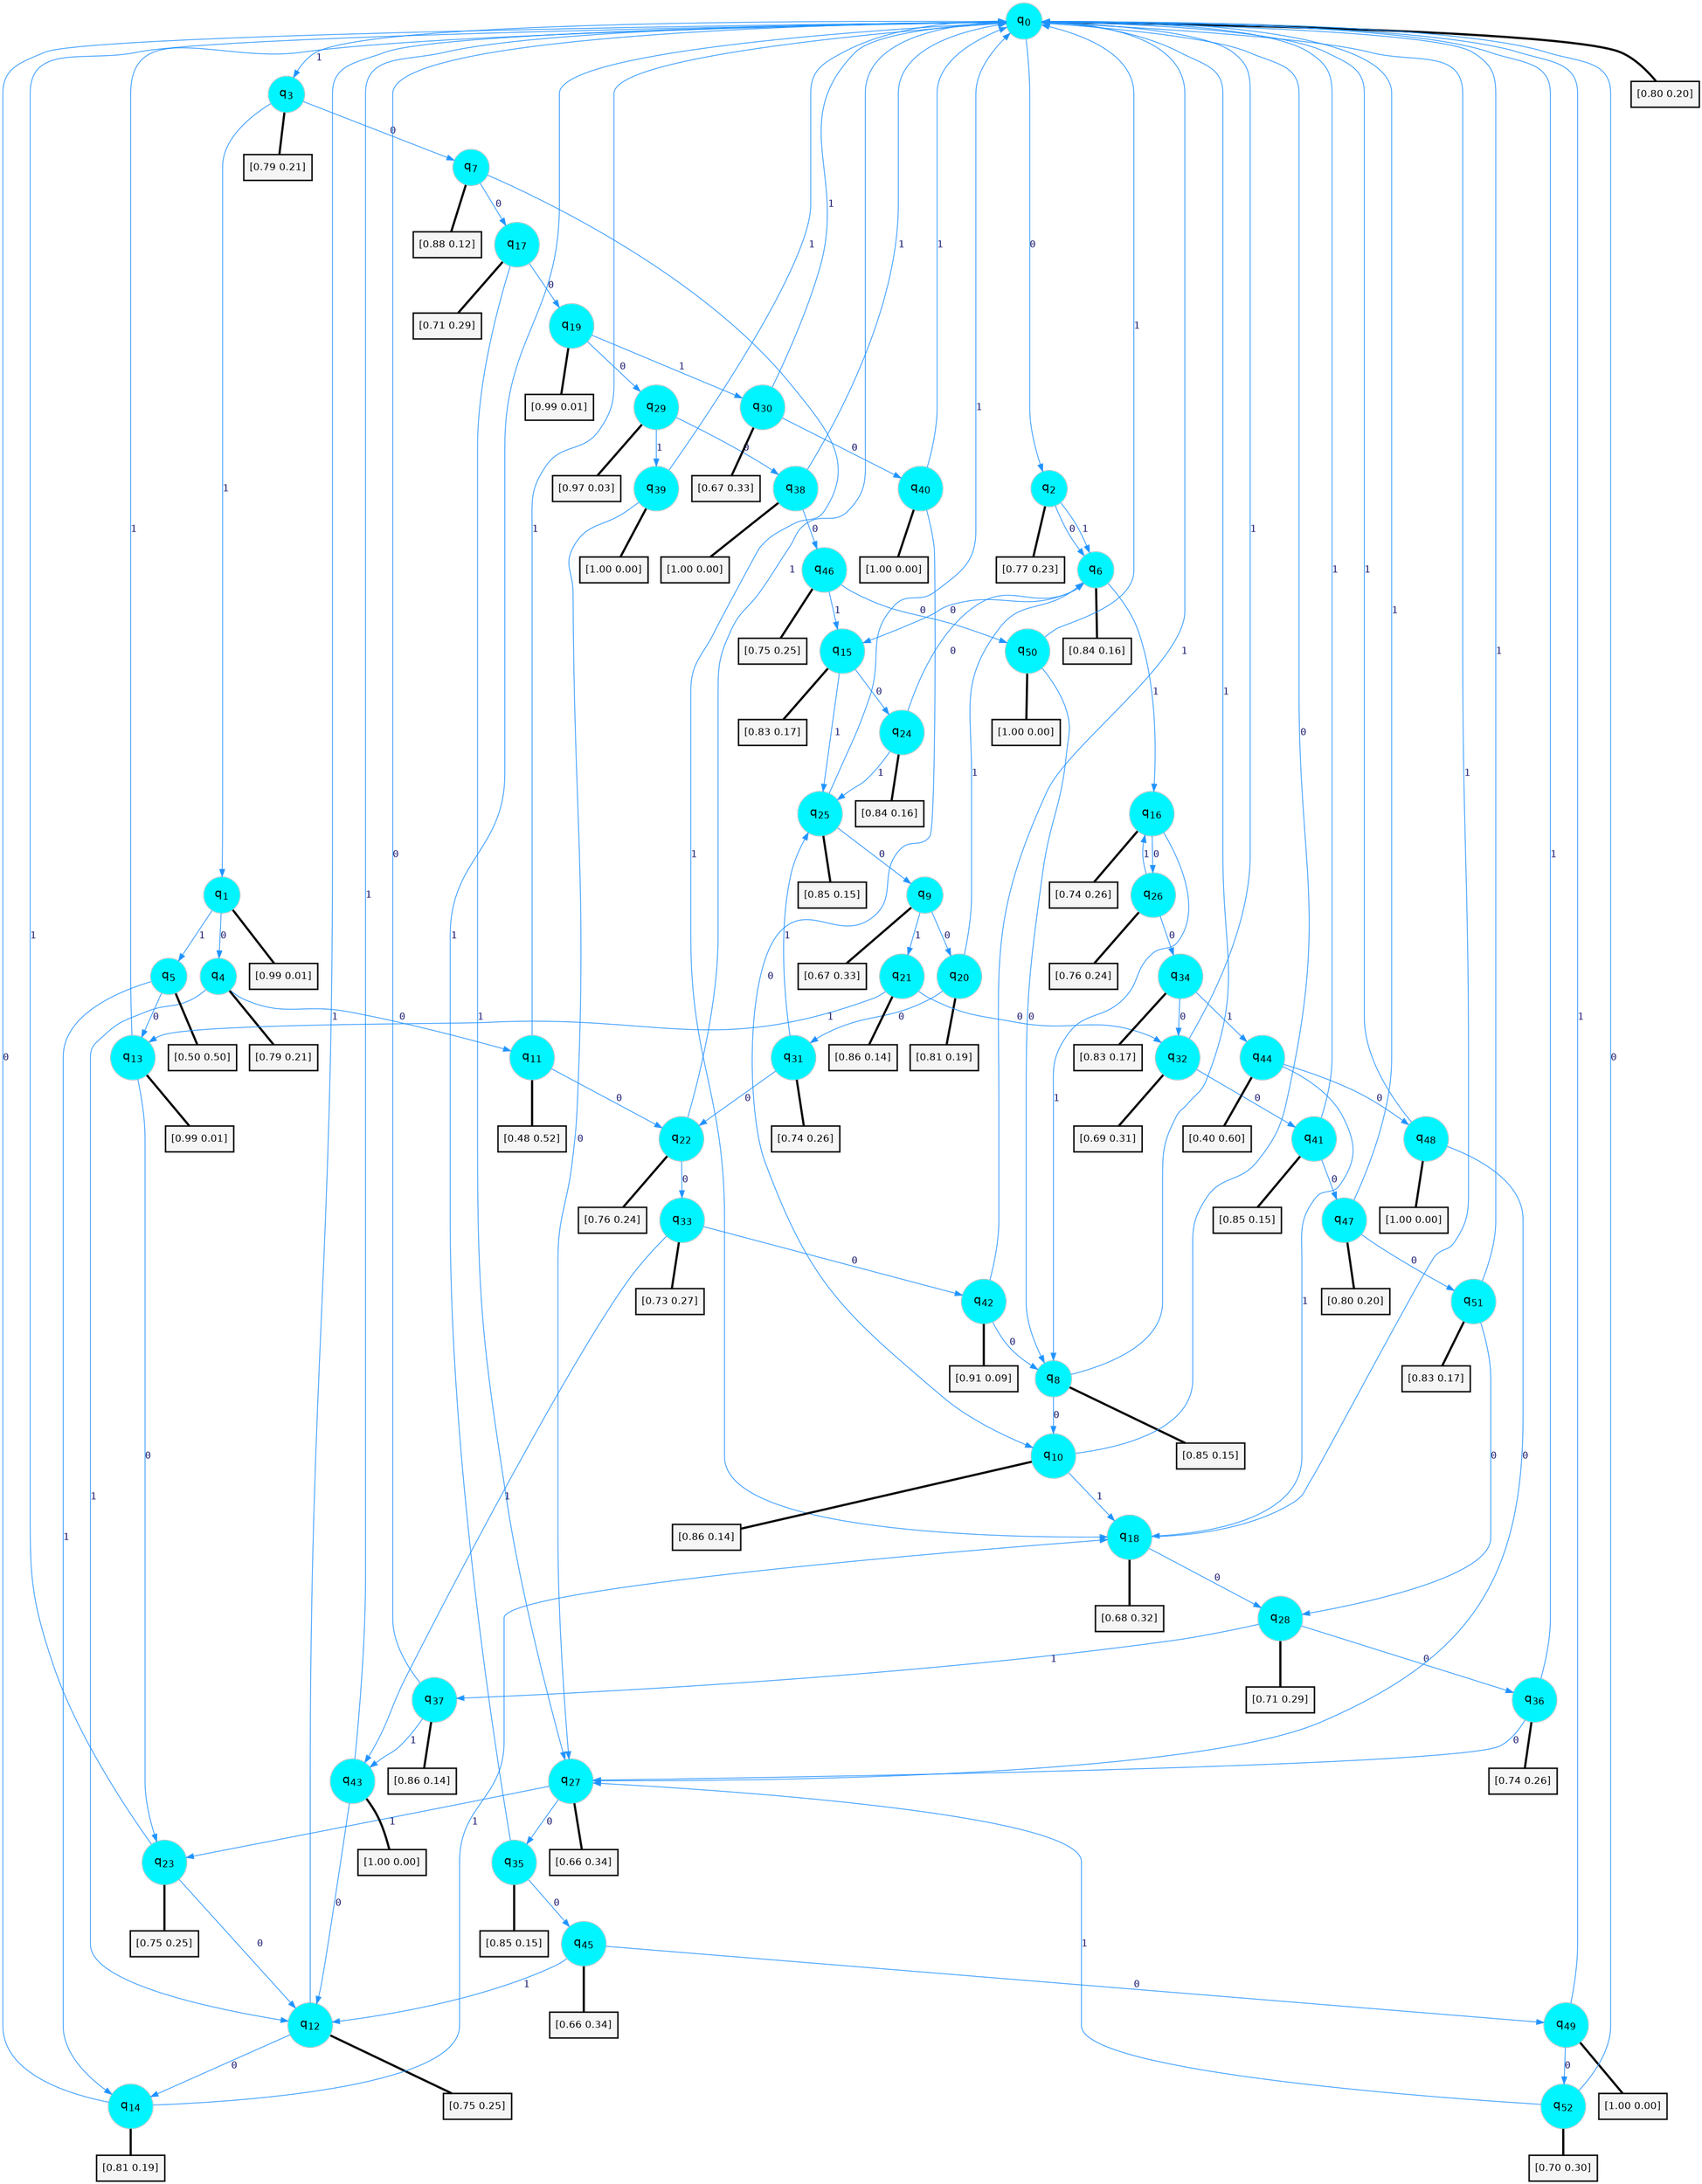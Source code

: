 digraph G {
graph [
bgcolor=transparent, dpi=300, rankdir=TD, size="40,25"];
node [
color=gray, fillcolor=turquoise1, fontcolor=black, fontname=Helvetica, fontsize=16, fontweight=bold, shape=circle, style=filled];
edge [
arrowsize=1, color=dodgerblue1, fontcolor=midnightblue, fontname=courier, fontweight=bold, penwidth=1, style=solid, weight=20];
0[label=<q<SUB>0</SUB>>];
1[label=<q<SUB>1</SUB>>];
2[label=<q<SUB>2</SUB>>];
3[label=<q<SUB>3</SUB>>];
4[label=<q<SUB>4</SUB>>];
5[label=<q<SUB>5</SUB>>];
6[label=<q<SUB>6</SUB>>];
7[label=<q<SUB>7</SUB>>];
8[label=<q<SUB>8</SUB>>];
9[label=<q<SUB>9</SUB>>];
10[label=<q<SUB>10</SUB>>];
11[label=<q<SUB>11</SUB>>];
12[label=<q<SUB>12</SUB>>];
13[label=<q<SUB>13</SUB>>];
14[label=<q<SUB>14</SUB>>];
15[label=<q<SUB>15</SUB>>];
16[label=<q<SUB>16</SUB>>];
17[label=<q<SUB>17</SUB>>];
18[label=<q<SUB>18</SUB>>];
19[label=<q<SUB>19</SUB>>];
20[label=<q<SUB>20</SUB>>];
21[label=<q<SUB>21</SUB>>];
22[label=<q<SUB>22</SUB>>];
23[label=<q<SUB>23</SUB>>];
24[label=<q<SUB>24</SUB>>];
25[label=<q<SUB>25</SUB>>];
26[label=<q<SUB>26</SUB>>];
27[label=<q<SUB>27</SUB>>];
28[label=<q<SUB>28</SUB>>];
29[label=<q<SUB>29</SUB>>];
30[label=<q<SUB>30</SUB>>];
31[label=<q<SUB>31</SUB>>];
32[label=<q<SUB>32</SUB>>];
33[label=<q<SUB>33</SUB>>];
34[label=<q<SUB>34</SUB>>];
35[label=<q<SUB>35</SUB>>];
36[label=<q<SUB>36</SUB>>];
37[label=<q<SUB>37</SUB>>];
38[label=<q<SUB>38</SUB>>];
39[label=<q<SUB>39</SUB>>];
40[label=<q<SUB>40</SUB>>];
41[label=<q<SUB>41</SUB>>];
42[label=<q<SUB>42</SUB>>];
43[label=<q<SUB>43</SUB>>];
44[label=<q<SUB>44</SUB>>];
45[label=<q<SUB>45</SUB>>];
46[label=<q<SUB>46</SUB>>];
47[label=<q<SUB>47</SUB>>];
48[label=<q<SUB>48</SUB>>];
49[label=<q<SUB>49</SUB>>];
50[label=<q<SUB>50</SUB>>];
51[label=<q<SUB>51</SUB>>];
52[label=<q<SUB>52</SUB>>];
53[label="[0.80 0.20]", shape=box,fontcolor=black, fontname=Helvetica, fontsize=14, penwidth=2, fillcolor=whitesmoke,color=black];
54[label="[0.99 0.01]", shape=box,fontcolor=black, fontname=Helvetica, fontsize=14, penwidth=2, fillcolor=whitesmoke,color=black];
55[label="[0.77 0.23]", shape=box,fontcolor=black, fontname=Helvetica, fontsize=14, penwidth=2, fillcolor=whitesmoke,color=black];
56[label="[0.79 0.21]", shape=box,fontcolor=black, fontname=Helvetica, fontsize=14, penwidth=2, fillcolor=whitesmoke,color=black];
57[label="[0.79 0.21]", shape=box,fontcolor=black, fontname=Helvetica, fontsize=14, penwidth=2, fillcolor=whitesmoke,color=black];
58[label="[0.50 0.50]", shape=box,fontcolor=black, fontname=Helvetica, fontsize=14, penwidth=2, fillcolor=whitesmoke,color=black];
59[label="[0.84 0.16]", shape=box,fontcolor=black, fontname=Helvetica, fontsize=14, penwidth=2, fillcolor=whitesmoke,color=black];
60[label="[0.88 0.12]", shape=box,fontcolor=black, fontname=Helvetica, fontsize=14, penwidth=2, fillcolor=whitesmoke,color=black];
61[label="[0.85 0.15]", shape=box,fontcolor=black, fontname=Helvetica, fontsize=14, penwidth=2, fillcolor=whitesmoke,color=black];
62[label="[0.67 0.33]", shape=box,fontcolor=black, fontname=Helvetica, fontsize=14, penwidth=2, fillcolor=whitesmoke,color=black];
63[label="[0.86 0.14]", shape=box,fontcolor=black, fontname=Helvetica, fontsize=14, penwidth=2, fillcolor=whitesmoke,color=black];
64[label="[0.48 0.52]", shape=box,fontcolor=black, fontname=Helvetica, fontsize=14, penwidth=2, fillcolor=whitesmoke,color=black];
65[label="[0.75 0.25]", shape=box,fontcolor=black, fontname=Helvetica, fontsize=14, penwidth=2, fillcolor=whitesmoke,color=black];
66[label="[0.99 0.01]", shape=box,fontcolor=black, fontname=Helvetica, fontsize=14, penwidth=2, fillcolor=whitesmoke,color=black];
67[label="[0.81 0.19]", shape=box,fontcolor=black, fontname=Helvetica, fontsize=14, penwidth=2, fillcolor=whitesmoke,color=black];
68[label="[0.83 0.17]", shape=box,fontcolor=black, fontname=Helvetica, fontsize=14, penwidth=2, fillcolor=whitesmoke,color=black];
69[label="[0.74 0.26]", shape=box,fontcolor=black, fontname=Helvetica, fontsize=14, penwidth=2, fillcolor=whitesmoke,color=black];
70[label="[0.71 0.29]", shape=box,fontcolor=black, fontname=Helvetica, fontsize=14, penwidth=2, fillcolor=whitesmoke,color=black];
71[label="[0.68 0.32]", shape=box,fontcolor=black, fontname=Helvetica, fontsize=14, penwidth=2, fillcolor=whitesmoke,color=black];
72[label="[0.99 0.01]", shape=box,fontcolor=black, fontname=Helvetica, fontsize=14, penwidth=2, fillcolor=whitesmoke,color=black];
73[label="[0.81 0.19]", shape=box,fontcolor=black, fontname=Helvetica, fontsize=14, penwidth=2, fillcolor=whitesmoke,color=black];
74[label="[0.86 0.14]", shape=box,fontcolor=black, fontname=Helvetica, fontsize=14, penwidth=2, fillcolor=whitesmoke,color=black];
75[label="[0.76 0.24]", shape=box,fontcolor=black, fontname=Helvetica, fontsize=14, penwidth=2, fillcolor=whitesmoke,color=black];
76[label="[0.75 0.25]", shape=box,fontcolor=black, fontname=Helvetica, fontsize=14, penwidth=2, fillcolor=whitesmoke,color=black];
77[label="[0.84 0.16]", shape=box,fontcolor=black, fontname=Helvetica, fontsize=14, penwidth=2, fillcolor=whitesmoke,color=black];
78[label="[0.85 0.15]", shape=box,fontcolor=black, fontname=Helvetica, fontsize=14, penwidth=2, fillcolor=whitesmoke,color=black];
79[label="[0.76 0.24]", shape=box,fontcolor=black, fontname=Helvetica, fontsize=14, penwidth=2, fillcolor=whitesmoke,color=black];
80[label="[0.66 0.34]", shape=box,fontcolor=black, fontname=Helvetica, fontsize=14, penwidth=2, fillcolor=whitesmoke,color=black];
81[label="[0.71 0.29]", shape=box,fontcolor=black, fontname=Helvetica, fontsize=14, penwidth=2, fillcolor=whitesmoke,color=black];
82[label="[0.97 0.03]", shape=box,fontcolor=black, fontname=Helvetica, fontsize=14, penwidth=2, fillcolor=whitesmoke,color=black];
83[label="[0.67 0.33]", shape=box,fontcolor=black, fontname=Helvetica, fontsize=14, penwidth=2, fillcolor=whitesmoke,color=black];
84[label="[0.74 0.26]", shape=box,fontcolor=black, fontname=Helvetica, fontsize=14, penwidth=2, fillcolor=whitesmoke,color=black];
85[label="[0.69 0.31]", shape=box,fontcolor=black, fontname=Helvetica, fontsize=14, penwidth=2, fillcolor=whitesmoke,color=black];
86[label="[0.73 0.27]", shape=box,fontcolor=black, fontname=Helvetica, fontsize=14, penwidth=2, fillcolor=whitesmoke,color=black];
87[label="[0.83 0.17]", shape=box,fontcolor=black, fontname=Helvetica, fontsize=14, penwidth=2, fillcolor=whitesmoke,color=black];
88[label="[0.85 0.15]", shape=box,fontcolor=black, fontname=Helvetica, fontsize=14, penwidth=2, fillcolor=whitesmoke,color=black];
89[label="[0.74 0.26]", shape=box,fontcolor=black, fontname=Helvetica, fontsize=14, penwidth=2, fillcolor=whitesmoke,color=black];
90[label="[0.86 0.14]", shape=box,fontcolor=black, fontname=Helvetica, fontsize=14, penwidth=2, fillcolor=whitesmoke,color=black];
91[label="[1.00 0.00]", shape=box,fontcolor=black, fontname=Helvetica, fontsize=14, penwidth=2, fillcolor=whitesmoke,color=black];
92[label="[1.00 0.00]", shape=box,fontcolor=black, fontname=Helvetica, fontsize=14, penwidth=2, fillcolor=whitesmoke,color=black];
93[label="[1.00 0.00]", shape=box,fontcolor=black, fontname=Helvetica, fontsize=14, penwidth=2, fillcolor=whitesmoke,color=black];
94[label="[0.85 0.15]", shape=box,fontcolor=black, fontname=Helvetica, fontsize=14, penwidth=2, fillcolor=whitesmoke,color=black];
95[label="[0.91 0.09]", shape=box,fontcolor=black, fontname=Helvetica, fontsize=14, penwidth=2, fillcolor=whitesmoke,color=black];
96[label="[1.00 0.00]", shape=box,fontcolor=black, fontname=Helvetica, fontsize=14, penwidth=2, fillcolor=whitesmoke,color=black];
97[label="[0.40 0.60]", shape=box,fontcolor=black, fontname=Helvetica, fontsize=14, penwidth=2, fillcolor=whitesmoke,color=black];
98[label="[0.66 0.34]", shape=box,fontcolor=black, fontname=Helvetica, fontsize=14, penwidth=2, fillcolor=whitesmoke,color=black];
99[label="[0.75 0.25]", shape=box,fontcolor=black, fontname=Helvetica, fontsize=14, penwidth=2, fillcolor=whitesmoke,color=black];
100[label="[0.80 0.20]", shape=box,fontcolor=black, fontname=Helvetica, fontsize=14, penwidth=2, fillcolor=whitesmoke,color=black];
101[label="[1.00 0.00]", shape=box,fontcolor=black, fontname=Helvetica, fontsize=14, penwidth=2, fillcolor=whitesmoke,color=black];
102[label="[1.00 0.00]", shape=box,fontcolor=black, fontname=Helvetica, fontsize=14, penwidth=2, fillcolor=whitesmoke,color=black];
103[label="[1.00 0.00]", shape=box,fontcolor=black, fontname=Helvetica, fontsize=14, penwidth=2, fillcolor=whitesmoke,color=black];
104[label="[0.83 0.17]", shape=box,fontcolor=black, fontname=Helvetica, fontsize=14, penwidth=2, fillcolor=whitesmoke,color=black];
105[label="[0.70 0.30]", shape=box,fontcolor=black, fontname=Helvetica, fontsize=14, penwidth=2, fillcolor=whitesmoke,color=black];
0->2 [label=0];
0->3 [label=1];
0->53 [arrowhead=none, penwidth=3,color=black];
1->4 [label=0];
1->5 [label=1];
1->54 [arrowhead=none, penwidth=3,color=black];
2->6 [label=0];
2->6 [label=1];
2->55 [arrowhead=none, penwidth=3,color=black];
3->7 [label=0];
3->1 [label=1];
3->56 [arrowhead=none, penwidth=3,color=black];
4->11 [label=0];
4->12 [label=1];
4->57 [arrowhead=none, penwidth=3,color=black];
5->13 [label=0];
5->14 [label=1];
5->58 [arrowhead=none, penwidth=3,color=black];
6->15 [label=0];
6->16 [label=1];
6->59 [arrowhead=none, penwidth=3,color=black];
7->17 [label=0];
7->18 [label=1];
7->60 [arrowhead=none, penwidth=3,color=black];
8->10 [label=0];
8->0 [label=1];
8->61 [arrowhead=none, penwidth=3,color=black];
9->20 [label=0];
9->21 [label=1];
9->62 [arrowhead=none, penwidth=3,color=black];
10->0 [label=0];
10->18 [label=1];
10->63 [arrowhead=none, penwidth=3,color=black];
11->22 [label=0];
11->0 [label=1];
11->64 [arrowhead=none, penwidth=3,color=black];
12->14 [label=0];
12->0 [label=1];
12->65 [arrowhead=none, penwidth=3,color=black];
13->23 [label=0];
13->0 [label=1];
13->66 [arrowhead=none, penwidth=3,color=black];
14->0 [label=0];
14->18 [label=1];
14->67 [arrowhead=none, penwidth=3,color=black];
15->24 [label=0];
15->25 [label=1];
15->68 [arrowhead=none, penwidth=3,color=black];
16->26 [label=0];
16->8 [label=1];
16->69 [arrowhead=none, penwidth=3,color=black];
17->19 [label=0];
17->27 [label=1];
17->70 [arrowhead=none, penwidth=3,color=black];
18->28 [label=0];
18->0 [label=1];
18->71 [arrowhead=none, penwidth=3,color=black];
19->29 [label=0];
19->30 [label=1];
19->72 [arrowhead=none, penwidth=3,color=black];
20->31 [label=0];
20->6 [label=1];
20->73 [arrowhead=none, penwidth=3,color=black];
21->32 [label=0];
21->13 [label=1];
21->74 [arrowhead=none, penwidth=3,color=black];
22->33 [label=0];
22->0 [label=1];
22->75 [arrowhead=none, penwidth=3,color=black];
23->12 [label=0];
23->0 [label=1];
23->76 [arrowhead=none, penwidth=3,color=black];
24->6 [label=0];
24->25 [label=1];
24->77 [arrowhead=none, penwidth=3,color=black];
25->9 [label=0];
25->0 [label=1];
25->78 [arrowhead=none, penwidth=3,color=black];
26->34 [label=0];
26->16 [label=1];
26->79 [arrowhead=none, penwidth=3,color=black];
27->35 [label=0];
27->23 [label=1];
27->80 [arrowhead=none, penwidth=3,color=black];
28->36 [label=0];
28->37 [label=1];
28->81 [arrowhead=none, penwidth=3,color=black];
29->38 [label=0];
29->39 [label=1];
29->82 [arrowhead=none, penwidth=3,color=black];
30->40 [label=0];
30->0 [label=1];
30->83 [arrowhead=none, penwidth=3,color=black];
31->22 [label=0];
31->25 [label=1];
31->84 [arrowhead=none, penwidth=3,color=black];
32->41 [label=0];
32->0 [label=1];
32->85 [arrowhead=none, penwidth=3,color=black];
33->42 [label=0];
33->43 [label=1];
33->86 [arrowhead=none, penwidth=3,color=black];
34->32 [label=0];
34->44 [label=1];
34->87 [arrowhead=none, penwidth=3,color=black];
35->45 [label=0];
35->0 [label=1];
35->88 [arrowhead=none, penwidth=3,color=black];
36->27 [label=0];
36->0 [label=1];
36->89 [arrowhead=none, penwidth=3,color=black];
37->0 [label=0];
37->43 [label=1];
37->90 [arrowhead=none, penwidth=3,color=black];
38->46 [label=0];
38->0 [label=1];
38->91 [arrowhead=none, penwidth=3,color=black];
39->27 [label=0];
39->0 [label=1];
39->92 [arrowhead=none, penwidth=3,color=black];
40->10 [label=0];
40->0 [label=1];
40->93 [arrowhead=none, penwidth=3,color=black];
41->47 [label=0];
41->0 [label=1];
41->94 [arrowhead=none, penwidth=3,color=black];
42->8 [label=0];
42->0 [label=1];
42->95 [arrowhead=none, penwidth=3,color=black];
43->12 [label=0];
43->0 [label=1];
43->96 [arrowhead=none, penwidth=3,color=black];
44->48 [label=0];
44->18 [label=1];
44->97 [arrowhead=none, penwidth=3,color=black];
45->49 [label=0];
45->12 [label=1];
45->98 [arrowhead=none, penwidth=3,color=black];
46->50 [label=0];
46->15 [label=1];
46->99 [arrowhead=none, penwidth=3,color=black];
47->51 [label=0];
47->0 [label=1];
47->100 [arrowhead=none, penwidth=3,color=black];
48->27 [label=0];
48->0 [label=1];
48->101 [arrowhead=none, penwidth=3,color=black];
49->52 [label=0];
49->0 [label=1];
49->102 [arrowhead=none, penwidth=3,color=black];
50->8 [label=0];
50->0 [label=1];
50->103 [arrowhead=none, penwidth=3,color=black];
51->28 [label=0];
51->0 [label=1];
51->104 [arrowhead=none, penwidth=3,color=black];
52->0 [label=0];
52->27 [label=1];
52->105 [arrowhead=none, penwidth=3,color=black];
}

